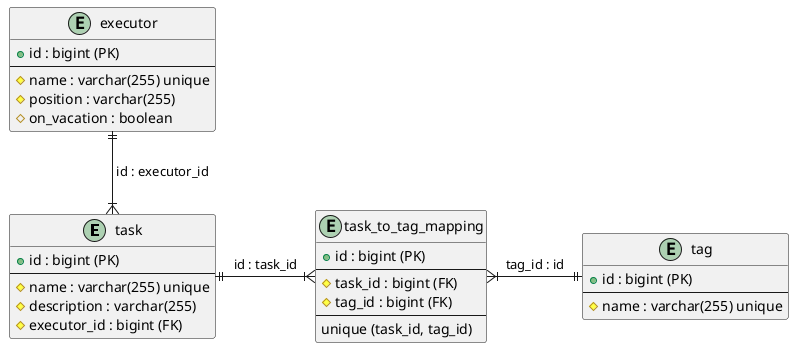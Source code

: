 @startuml

entity task {
  + id : bigint (PK)
  --
  # name : varchar(255) unique
  # description : varchar(255)
  # executor_id : bigint (FK)
}

entity tag {
  + id : bigint (PK)
  --
  # name : varchar(255) unique
}

entity task_to_tag_mapping {
  + id : bigint (PK)
  --
  # task_id : bigint (FK)
  # tag_id : bigint (FK)
  --
  unique (task_id, tag_id)
}

entity executor {
  + id : bigint (PK)
  --
  # name : varchar(255) unique
  # position : varchar(255)
  # on_vacation : boolean
}

task ||-right-|{ task_to_tag_mapping : "id : task_id"
tag ||-left-|{ task_to_tag_mapping : "tag_id : id"
executor ||--|{ task : " id : executor_id"

@enduml
